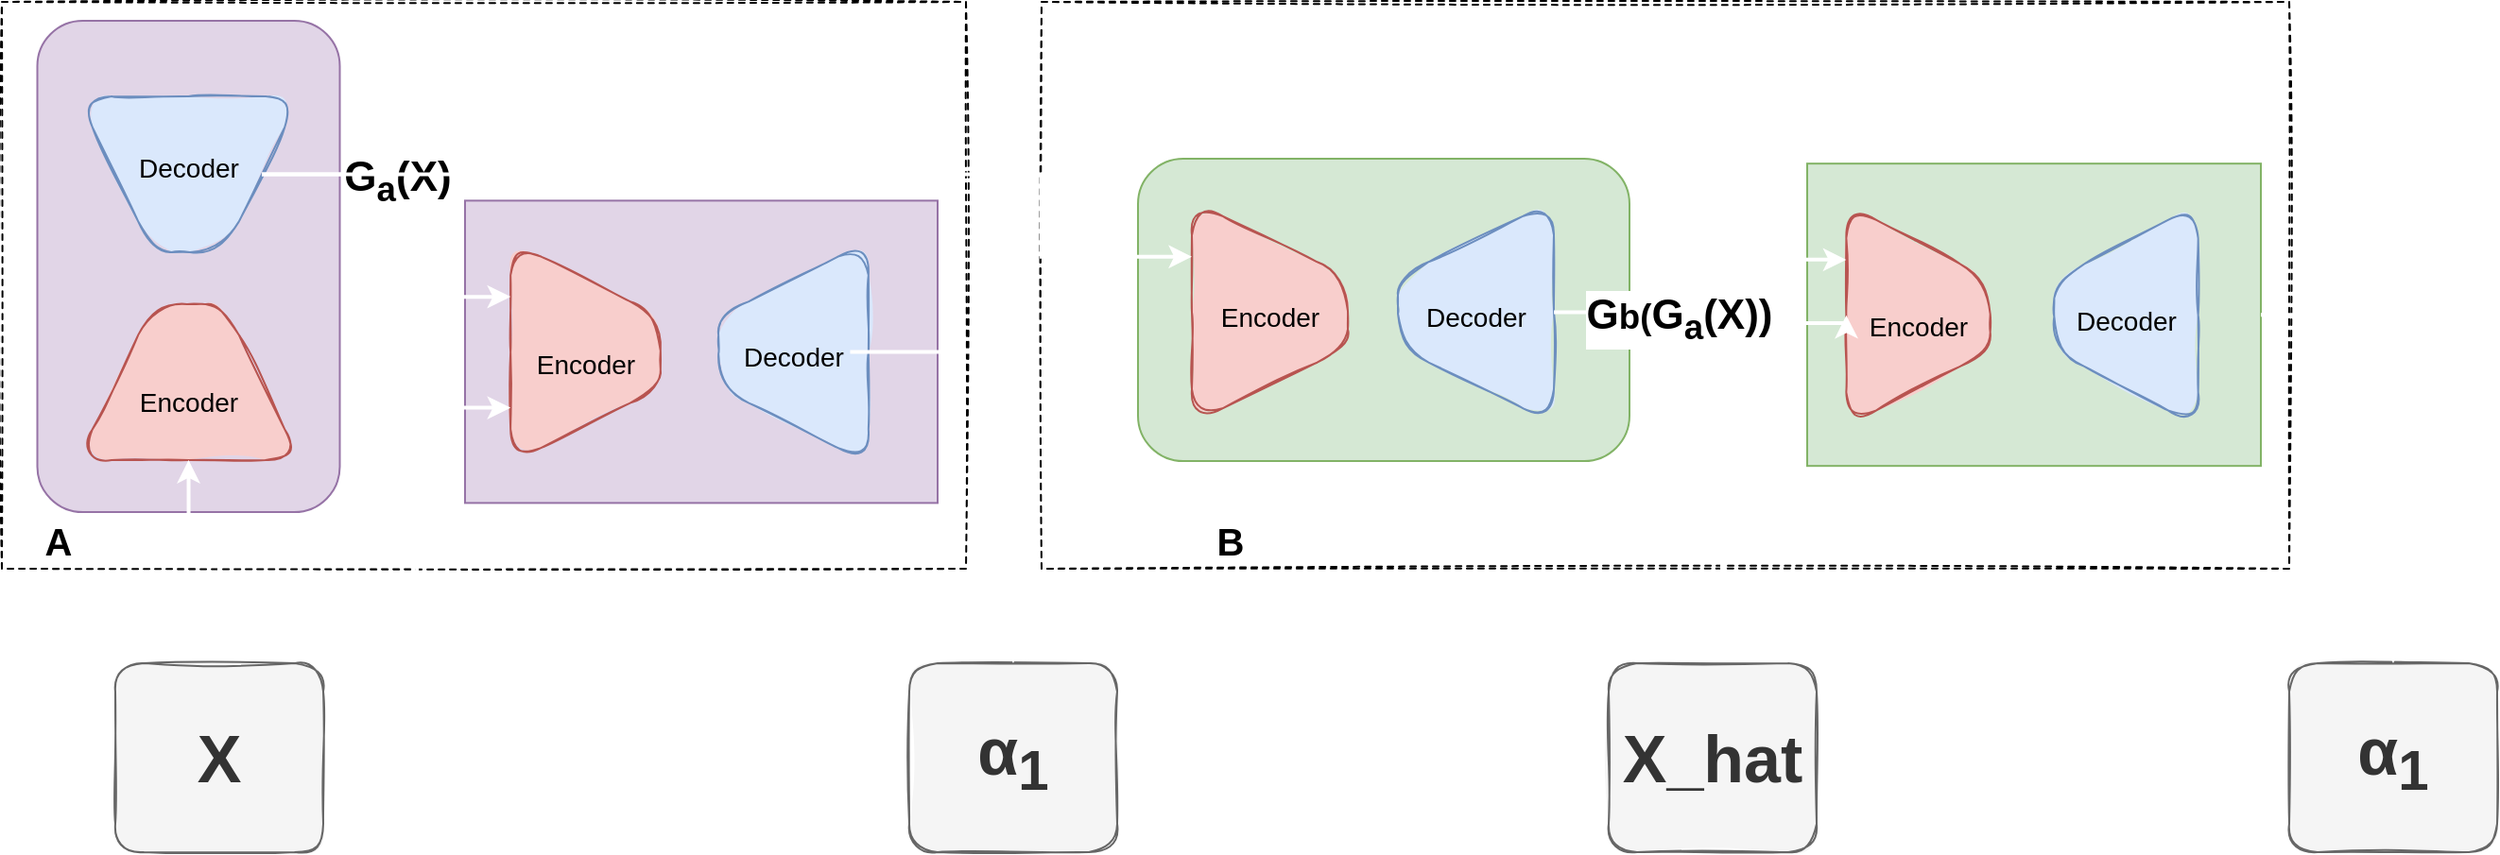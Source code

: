<mxfile version="16.6.4" type="github">
  <diagram id="4YwVzGs6rVlEmf7iypRt" name="第 1 页">
    <mxGraphModel dx="1673" dy="820" grid="1" gridSize="10" guides="1" tooltips="1" connect="1" arrows="1" fold="1" page="1" pageScale="1" pageWidth="1169" pageHeight="827" math="0" shadow="0">
      <root>
        <mxCell id="0" />
        <mxCell id="1" parent="0" />
        <mxCell id="OXdLSGmj_vhWJyE9Hy_o-1" value="" style="rounded=0;whiteSpace=wrap;html=1;dashed=1;sketch=1;fillColor=none;" vertex="1" parent="1">
          <mxGeometry x="180" y="250" width="510" height="300" as="geometry" />
        </mxCell>
        <mxCell id="OXdLSGmj_vhWJyE9Hy_o-5" value="" style="group;sketch=1;rounded=0;arcSize=0;" vertex="1" connectable="0" parent="1">
          <mxGeometry x="198.75" y="260" width="160" height="263" as="geometry" />
        </mxCell>
        <mxCell id="OXdLSGmj_vhWJyE9Hy_o-4" value="" style="rounded=1;whiteSpace=wrap;html=1;fillColor=#e1d5e7;strokeColor=#9673a6;" vertex="1" parent="OXdLSGmj_vhWJyE9Hy_o-5">
          <mxGeometry width="160" height="260" as="geometry" />
        </mxCell>
        <mxCell id="OXdLSGmj_vhWJyE9Hy_o-2" value="" style="shape=trapezoid;perimeter=trapezoidPerimeter;whiteSpace=wrap;html=1;fixedSize=1;rounded=1;shadow=0;glass=0;sketch=1;fillStyle=solid;fontSize=28;fillColor=#dae8fc;rotation=-180;size=40;strokeColor=#6c8ebf;align=center;arcSize=36;" vertex="1" parent="OXdLSGmj_vhWJyE9Hy_o-5">
          <mxGeometry x="21.25" y="40" width="117.5" height="82.5" as="geometry" />
        </mxCell>
        <mxCell id="OXdLSGmj_vhWJyE9Hy_o-3" value="" style="shape=trapezoid;perimeter=trapezoidPerimeter;whiteSpace=wrap;html=1;fixedSize=1;rounded=1;shadow=0;glass=0;sketch=1;fillStyle=solid;fontSize=28;fillColor=#f8cecc;rotation=0;size=40;strokeColor=#b85450;align=center;arcSize=36;" vertex="1" parent="OXdLSGmj_vhWJyE9Hy_o-5">
          <mxGeometry x="21.25" y="150" width="117.5" height="82.5" as="geometry" />
        </mxCell>
        <mxCell id="OXdLSGmj_vhWJyE9Hy_o-18" value="&lt;font style=&quot;font-size: 14px&quot;&gt;Encoder&lt;/font&gt;" style="text;html=1;strokeColor=none;fillColor=none;align=center;verticalAlign=middle;whiteSpace=wrap;rounded=0;dashed=1;sketch=1;fontSize=20;" vertex="1" parent="OXdLSGmj_vhWJyE9Hy_o-5">
          <mxGeometry x="50" y="184" width="60" height="30" as="geometry" />
        </mxCell>
        <mxCell id="OXdLSGmj_vhWJyE9Hy_o-19" value="&lt;font style=&quot;font-size: 14px&quot;&gt;Decoder&lt;/font&gt;" style="text;html=1;strokeColor=none;fillColor=none;align=center;verticalAlign=middle;whiteSpace=wrap;rounded=0;dashed=1;sketch=1;fontSize=20;" vertex="1" parent="OXdLSGmj_vhWJyE9Hy_o-5">
          <mxGeometry x="50" y="60" width="60" height="30" as="geometry" />
        </mxCell>
        <mxCell id="OXdLSGmj_vhWJyE9Hy_o-7" value="" style="group;rotation=90;sketch=1;rounded=1;" vertex="1" connectable="0" parent="1">
          <mxGeometry x="475" y="315" width="160" height="250" as="geometry" />
        </mxCell>
        <mxCell id="OXdLSGmj_vhWJyE9Hy_o-8" value="" style="rounded=0;whiteSpace=wrap;html=1;rotation=90;fillColor=#e1d5e7;strokeColor=#9673a6;" vertex="1" parent="OXdLSGmj_vhWJyE9Hy_o-7">
          <mxGeometry x="-5" y="-4.808" width="160" height="250" as="geometry" />
        </mxCell>
        <mxCell id="OXdLSGmj_vhWJyE9Hy_o-9" value="" style="shape=trapezoid;perimeter=trapezoidPerimeter;whiteSpace=wrap;html=1;fixedSize=1;rounded=1;shadow=0;glass=0;sketch=1;fillStyle=solid;fontSize=28;fillColor=#dae8fc;rotation=-90;size=40;strokeColor=#6c8ebf;align=center;arcSize=36;" vertex="1" parent="OXdLSGmj_vhWJyE9Hy_o-7">
          <mxGeometry x="65" y="80.769" width="117.5" height="79.327" as="geometry" />
        </mxCell>
        <mxCell id="OXdLSGmj_vhWJyE9Hy_o-10" value="" style="shape=trapezoid;perimeter=trapezoidPerimeter;whiteSpace=wrap;html=1;fixedSize=1;rounded=1;shadow=0;glass=0;sketch=1;fillStyle=solid;fontSize=28;fillColor=#f8cecc;rotation=90;size=40;strokeColor=#b85450;align=center;arcSize=36;" vertex="1" parent="OXdLSGmj_vhWJyE9Hy_o-7">
          <mxGeometry x="-45" y="80.769" width="117.5" height="79.327" as="geometry" />
        </mxCell>
        <mxCell id="OXdLSGmj_vhWJyE9Hy_o-16" value="&lt;font style=&quot;font-size: 14px&quot;&gt;Encoder&lt;/font&gt;" style="text;html=1;strokeColor=none;fillColor=none;align=center;verticalAlign=middle;whiteSpace=wrap;rounded=0;dashed=1;sketch=1;fontSize=20;" vertex="1" parent="OXdLSGmj_vhWJyE9Hy_o-7">
          <mxGeometry x="-16" y="109" width="60" height="30" as="geometry" />
        </mxCell>
        <mxCell id="OXdLSGmj_vhWJyE9Hy_o-17" value="&lt;font style=&quot;font-size: 14px&quot;&gt;Decoder&lt;/font&gt;" style="text;html=1;strokeColor=none;fillColor=none;align=center;verticalAlign=middle;whiteSpace=wrap;rounded=0;dashed=1;sketch=1;fontSize=20;" vertex="1" parent="OXdLSGmj_vhWJyE9Hy_o-7">
          <mxGeometry x="93.75" y="105.19" width="60" height="30" as="geometry" />
        </mxCell>
        <mxCell id="OXdLSGmj_vhWJyE9Hy_o-12" value="&lt;b&gt;&lt;font style=&quot;font-size: 20px&quot;&gt;A&lt;/font&gt;&lt;/b&gt;" style="text;html=1;strokeColor=none;fillColor=none;align=center;verticalAlign=middle;whiteSpace=wrap;rounded=0;dashed=1;sketch=1;" vertex="1" parent="1">
          <mxGeometry x="180" y="520" width="60" height="30" as="geometry" />
        </mxCell>
        <mxCell id="OXdLSGmj_vhWJyE9Hy_o-14" style="edgeStyle=orthogonalEdgeStyle;rounded=0;orthogonalLoop=1;jettySize=auto;html=1;fontSize=20;entryX=0.5;entryY=1;entryDx=0;entryDy=0;strokeWidth=2;strokeColor=#FFFFFF;" edge="1" parent="1" source="OXdLSGmj_vhWJyE9Hy_o-13" target="OXdLSGmj_vhWJyE9Hy_o-3">
          <mxGeometry relative="1" as="geometry">
            <mxPoint x="260" y="520" as="targetPoint" />
          </mxGeometry>
        </mxCell>
        <mxCell id="OXdLSGmj_vhWJyE9Hy_o-15" style="edgeStyle=orthogonalEdgeStyle;rounded=0;orthogonalLoop=1;jettySize=auto;html=1;entryX=0.75;entryY=1;entryDx=0;entryDy=0;fontSize=20;strokeWidth=2;strokeColor=#FFFFFF;" edge="1" parent="1" source="OXdLSGmj_vhWJyE9Hy_o-13" target="OXdLSGmj_vhWJyE9Hy_o-10">
          <mxGeometry relative="1" as="geometry" />
        </mxCell>
        <mxCell id="OXdLSGmj_vhWJyE9Hy_o-13" value="&lt;h1&gt;&lt;font style=&quot;font-size: 35px&quot;&gt;X&lt;/font&gt;&lt;/h1&gt;" style="rounded=1;whiteSpace=wrap;html=1;shadow=0;glass=0;fillStyle=solid;fillColor=#f5f5f5;strokeColor=#666666;fontColor=#333333;sketch=1;" vertex="1" parent="1">
          <mxGeometry x="240" y="600" width="110" height="100" as="geometry" />
        </mxCell>
        <mxCell id="OXdLSGmj_vhWJyE9Hy_o-21" style="edgeStyle=orthogonalEdgeStyle;rounded=0;orthogonalLoop=1;jettySize=auto;html=1;entryX=0.25;entryY=1;entryDx=0;entryDy=0;fontSize=14;strokeWidth=2;strokeColor=#FFFFFF;" edge="1" parent="1" source="OXdLSGmj_vhWJyE9Hy_o-2" target="OXdLSGmj_vhWJyE9Hy_o-10">
          <mxGeometry relative="1" as="geometry" />
        </mxCell>
        <mxCell id="OXdLSGmj_vhWJyE9Hy_o-22" value="&lt;b&gt;&lt;font style=&quot;font-size: 22px&quot;&gt;G&lt;sub&gt;a&lt;/sub&gt;(X)&lt;/font&gt;&lt;/b&gt;" style="edgeLabel;html=1;align=center;verticalAlign=middle;resizable=0;points=[];fontSize=14;" vertex="1" connectable="0" parent="OXdLSGmj_vhWJyE9Hy_o-21">
          <mxGeometry x="-0.279" y="-3" relative="1" as="geometry">
            <mxPoint as="offset" />
          </mxGeometry>
        </mxCell>
        <mxCell id="OXdLSGmj_vhWJyE9Hy_o-23" value="" style="rounded=0;whiteSpace=wrap;html=1;dashed=1;sketch=1;fillColor=none;" vertex="1" parent="1">
          <mxGeometry x="730" y="250" width="660" height="300" as="geometry" />
        </mxCell>
        <mxCell id="OXdLSGmj_vhWJyE9Hy_o-24" value="" style="group;sketch=1;rounded=0;arcSize=0;rotation=90;" vertex="1" connectable="0" parent="1">
          <mxGeometry x="830" y="282" width="160" height="263" as="geometry" />
        </mxCell>
        <mxCell id="OXdLSGmj_vhWJyE9Hy_o-25" value="" style="rounded=1;whiteSpace=wrap;html=1;rotation=90;fillColor=#d5e8d4;strokeColor=#82b366;" vertex="1" parent="OXdLSGmj_vhWJyE9Hy_o-24">
          <mxGeometry x="1" y="1" width="160" height="260" as="geometry" />
        </mxCell>
        <mxCell id="OXdLSGmj_vhWJyE9Hy_o-26" value="" style="shape=trapezoid;perimeter=trapezoidPerimeter;whiteSpace=wrap;html=1;fixedSize=1;rounded=1;shadow=0;glass=0;sketch=1;fillStyle=solid;fontSize=28;fillColor=#dae8fc;rotation=-90;size=40;strokeColor=#6c8ebf;align=center;arcSize=36;" vertex="1" parent="OXdLSGmj_vhWJyE9Hy_o-24">
          <mxGeometry x="71" y="91" width="117.5" height="82.5" as="geometry" />
        </mxCell>
        <mxCell id="OXdLSGmj_vhWJyE9Hy_o-27" value="" style="shape=trapezoid;perimeter=trapezoidPerimeter;whiteSpace=wrap;html=1;fixedSize=1;rounded=1;shadow=0;glass=0;sketch=1;fillStyle=solid;fontSize=28;fillColor=#f8cecc;rotation=90;size=40;strokeColor=#b85450;align=center;arcSize=36;" vertex="1" parent="OXdLSGmj_vhWJyE9Hy_o-24">
          <mxGeometry x="-38" y="91" width="117.5" height="82.5" as="geometry" />
        </mxCell>
        <mxCell id="OXdLSGmj_vhWJyE9Hy_o-28" value="&lt;font style=&quot;font-size: 14px&quot;&gt;Encoder&lt;/font&gt;" style="text;html=1;strokeColor=none;fillColor=none;align=center;verticalAlign=middle;whiteSpace=wrap;rounded=0;dashed=1;sketch=1;fontSize=20;rotation=0;" vertex="1" parent="OXdLSGmj_vhWJyE9Hy_o-24">
          <mxGeometry x="-9.25" y="117.25" width="60" height="30" as="geometry" />
        </mxCell>
        <mxCell id="OXdLSGmj_vhWJyE9Hy_o-29" value="&lt;font style=&quot;font-size: 14px&quot;&gt;Decoder&lt;/font&gt;" style="text;html=1;strokeColor=none;fillColor=none;align=center;verticalAlign=middle;whiteSpace=wrap;rounded=0;dashed=1;sketch=1;fontSize=20;rotation=0;" vertex="1" parent="OXdLSGmj_vhWJyE9Hy_o-24">
          <mxGeometry x="100" y="117" width="60" height="30" as="geometry" />
        </mxCell>
        <mxCell id="OXdLSGmj_vhWJyE9Hy_o-30" value="" style="group;rotation=90;sketch=1;rounded=1;" vertex="1" connectable="0" parent="1">
          <mxGeometry x="1185" y="305" width="160" height="240" as="geometry" />
        </mxCell>
        <mxCell id="OXdLSGmj_vhWJyE9Hy_o-31" value="" style="rounded=0;whiteSpace=wrap;html=1;rotation=90;fillColor=#d5e8d4;strokeColor=#82b366;" vertex="1" parent="OXdLSGmj_vhWJyE9Hy_o-30">
          <mxGeometry x="-10" y="-9.415" width="160" height="240" as="geometry" />
        </mxCell>
        <mxCell id="OXdLSGmj_vhWJyE9Hy_o-32" value="" style="shape=trapezoid;perimeter=trapezoidPerimeter;whiteSpace=wrap;html=1;fixedSize=1;rounded=1;shadow=0;glass=0;sketch=1;fillStyle=solid;fontSize=28;fillColor=#dae8fc;rotation=-90;size=40;strokeColor=#6c8ebf;align=center;arcSize=36;" vertex="1" parent="OXdLSGmj_vhWJyE9Hy_o-30">
          <mxGeometry x="60" y="72.738" width="117.5" height="76.154" as="geometry" />
        </mxCell>
        <mxCell id="OXdLSGmj_vhWJyE9Hy_o-33" value="" style="shape=trapezoid;perimeter=trapezoidPerimeter;whiteSpace=wrap;html=1;fixedSize=1;rounded=1;shadow=0;glass=0;sketch=1;fillStyle=solid;fontSize=28;fillColor=#f8cecc;rotation=90;size=40;strokeColor=#b85450;align=center;arcSize=36;" vertex="1" parent="OXdLSGmj_vhWJyE9Hy_o-30">
          <mxGeometry x="-50" y="72.738" width="117.5" height="76.154" as="geometry" />
        </mxCell>
        <mxCell id="OXdLSGmj_vhWJyE9Hy_o-34" value="&lt;font style=&quot;font-size: 14px&quot;&gt;Encoder&lt;/font&gt;" style="text;html=1;strokeColor=none;fillColor=none;align=center;verticalAlign=middle;whiteSpace=wrap;rounded=0;dashed=1;sketch=1;fontSize=20;" vertex="1" parent="OXdLSGmj_vhWJyE9Hy_o-30">
          <mxGeometry x="-21" y="99.84" width="60" height="28.8" as="geometry" />
        </mxCell>
        <mxCell id="OXdLSGmj_vhWJyE9Hy_o-35" value="&lt;font style=&quot;font-size: 14px&quot;&gt;Decoder&lt;/font&gt;" style="text;html=1;strokeColor=none;fillColor=none;align=center;verticalAlign=middle;whiteSpace=wrap;rounded=0;dashed=1;sketch=1;fontSize=20;" vertex="1" parent="OXdLSGmj_vhWJyE9Hy_o-30">
          <mxGeometry x="88.75" y="96.182" width="60" height="28.8" as="geometry" />
        </mxCell>
        <mxCell id="OXdLSGmj_vhWJyE9Hy_o-36" value="&lt;span style=&quot;font-size: 20px&quot;&gt;&lt;b&gt;B&lt;/b&gt;&lt;/span&gt;" style="text;html=1;strokeColor=none;fillColor=none;align=center;verticalAlign=middle;whiteSpace=wrap;rounded=0;dashed=1;sketch=1;" vertex="1" parent="1">
          <mxGeometry x="800" y="520" width="60" height="30" as="geometry" />
        </mxCell>
        <mxCell id="OXdLSGmj_vhWJyE9Hy_o-37" style="edgeStyle=orthogonalEdgeStyle;rounded=0;orthogonalLoop=1;jettySize=auto;html=1;entryX=0.25;entryY=1;entryDx=0;entryDy=0;fontSize=14;strokeWidth=2;strokeColor=#FFFFFF;" edge="1" parent="1" source="OXdLSGmj_vhWJyE9Hy_o-26" target="OXdLSGmj_vhWJyE9Hy_o-33">
          <mxGeometry relative="1" as="geometry" />
        </mxCell>
        <mxCell id="OXdLSGmj_vhWJyE9Hy_o-38" value="&lt;b&gt;&lt;font style=&quot;font-size: 22px&quot;&gt;G&lt;/font&gt;&lt;font&gt;&lt;span style=&quot;font-size: 18.333px&quot;&gt;b(&lt;/span&gt;&lt;span style=&quot;font-size: 22px&quot;&gt;G&lt;sub&gt;a&lt;/sub&gt;(X))&lt;/span&gt;&lt;/font&gt;&lt;/b&gt;" style="edgeLabel;html=1;align=center;verticalAlign=middle;resizable=0;points=[];fontSize=14;" vertex="1" connectable="0" parent="OXdLSGmj_vhWJyE9Hy_o-37">
          <mxGeometry x="-0.279" y="-3" relative="1" as="geometry">
            <mxPoint as="offset" />
          </mxGeometry>
        </mxCell>
        <mxCell id="OXdLSGmj_vhWJyE9Hy_o-41" style="edgeStyle=orthogonalEdgeStyle;rounded=0;orthogonalLoop=1;jettySize=auto;html=1;entryX=0.25;entryY=1;entryDx=0;entryDy=0;fontSize=22;strokeWidth=2;strokeColor=#FFFFFF;" edge="1" parent="1" source="OXdLSGmj_vhWJyE9Hy_o-2" target="OXdLSGmj_vhWJyE9Hy_o-27">
          <mxGeometry relative="1" as="geometry">
            <Array as="points">
              <mxPoint x="730" y="341" />
              <mxPoint x="730" y="385" />
            </Array>
          </mxGeometry>
        </mxCell>
        <mxCell id="OXdLSGmj_vhWJyE9Hy_o-44" value="&lt;h1&gt;&lt;span style=&quot;font-size: 35px&quot;&gt;α&lt;sub&gt;1&lt;/sub&gt;&lt;/span&gt;&lt;/h1&gt;" style="rounded=1;whiteSpace=wrap;html=1;shadow=0;glass=0;fillStyle=solid;fillColor=#f5f5f5;strokeColor=#666666;fontColor=#333333;sketch=1;" vertex="1" parent="1">
          <mxGeometry x="660" y="600" width="110" height="100" as="geometry" />
        </mxCell>
        <mxCell id="OXdLSGmj_vhWJyE9Hy_o-45" style="edgeStyle=orthogonalEdgeStyle;rounded=0;orthogonalLoop=1;jettySize=auto;html=1;entryX=0.5;entryY=0;entryDx=0;entryDy=0;fontSize=22;strokeWidth=2;strokeColor=#FFFFFF;" edge="1" parent="1" source="OXdLSGmj_vhWJyE9Hy_o-17" target="OXdLSGmj_vhWJyE9Hy_o-44">
          <mxGeometry relative="1" as="geometry" />
        </mxCell>
        <mxCell id="OXdLSGmj_vhWJyE9Hy_o-47" style="edgeStyle=orthogonalEdgeStyle;rounded=0;orthogonalLoop=1;jettySize=auto;html=1;entryX=0.5;entryY=1;entryDx=0;entryDy=0;fontSize=22;strokeWidth=2;strokeColor=#FFFFFF;" edge="1" parent="1" source="OXdLSGmj_vhWJyE9Hy_o-46" target="OXdLSGmj_vhWJyE9Hy_o-33">
          <mxGeometry relative="1" as="geometry">
            <Array as="points">
              <mxPoint x="1090" y="540" />
              <mxPoint x="1130" y="540" />
              <mxPoint x="1130" y="420" />
            </Array>
          </mxGeometry>
        </mxCell>
        <mxCell id="OXdLSGmj_vhWJyE9Hy_o-46" value="&lt;h1&gt;&lt;span style=&quot;font-size: 35px&quot;&gt;X_hat&lt;/span&gt;&lt;/h1&gt;" style="rounded=1;whiteSpace=wrap;html=1;shadow=0;glass=0;fillStyle=solid;fillColor=#f5f5f5;strokeColor=#666666;fontColor=#333333;sketch=1;" vertex="1" parent="1">
          <mxGeometry x="1030" y="600" width="110" height="100" as="geometry" />
        </mxCell>
        <mxCell id="OXdLSGmj_vhWJyE9Hy_o-48" value="&lt;h1&gt;&lt;span style=&quot;font-size: 35px&quot;&gt;α&lt;sub&gt;1&lt;/sub&gt;&lt;/span&gt;&lt;/h1&gt;" style="rounded=1;whiteSpace=wrap;html=1;shadow=0;glass=0;fillStyle=solid;fillColor=#f5f5f5;strokeColor=#666666;fontColor=#333333;sketch=1;" vertex="1" parent="1">
          <mxGeometry x="1390" y="600" width="110" height="100" as="geometry" />
        </mxCell>
        <mxCell id="OXdLSGmj_vhWJyE9Hy_o-49" style="edgeStyle=orthogonalEdgeStyle;rounded=0;orthogonalLoop=1;jettySize=auto;html=1;fontSize=22;strokeWidth=2;strokeColor=#FFFFFF;" edge="1" parent="1" source="OXdLSGmj_vhWJyE9Hy_o-31" target="OXdLSGmj_vhWJyE9Hy_o-48">
          <mxGeometry relative="1" as="geometry" />
        </mxCell>
      </root>
    </mxGraphModel>
  </diagram>
</mxfile>
